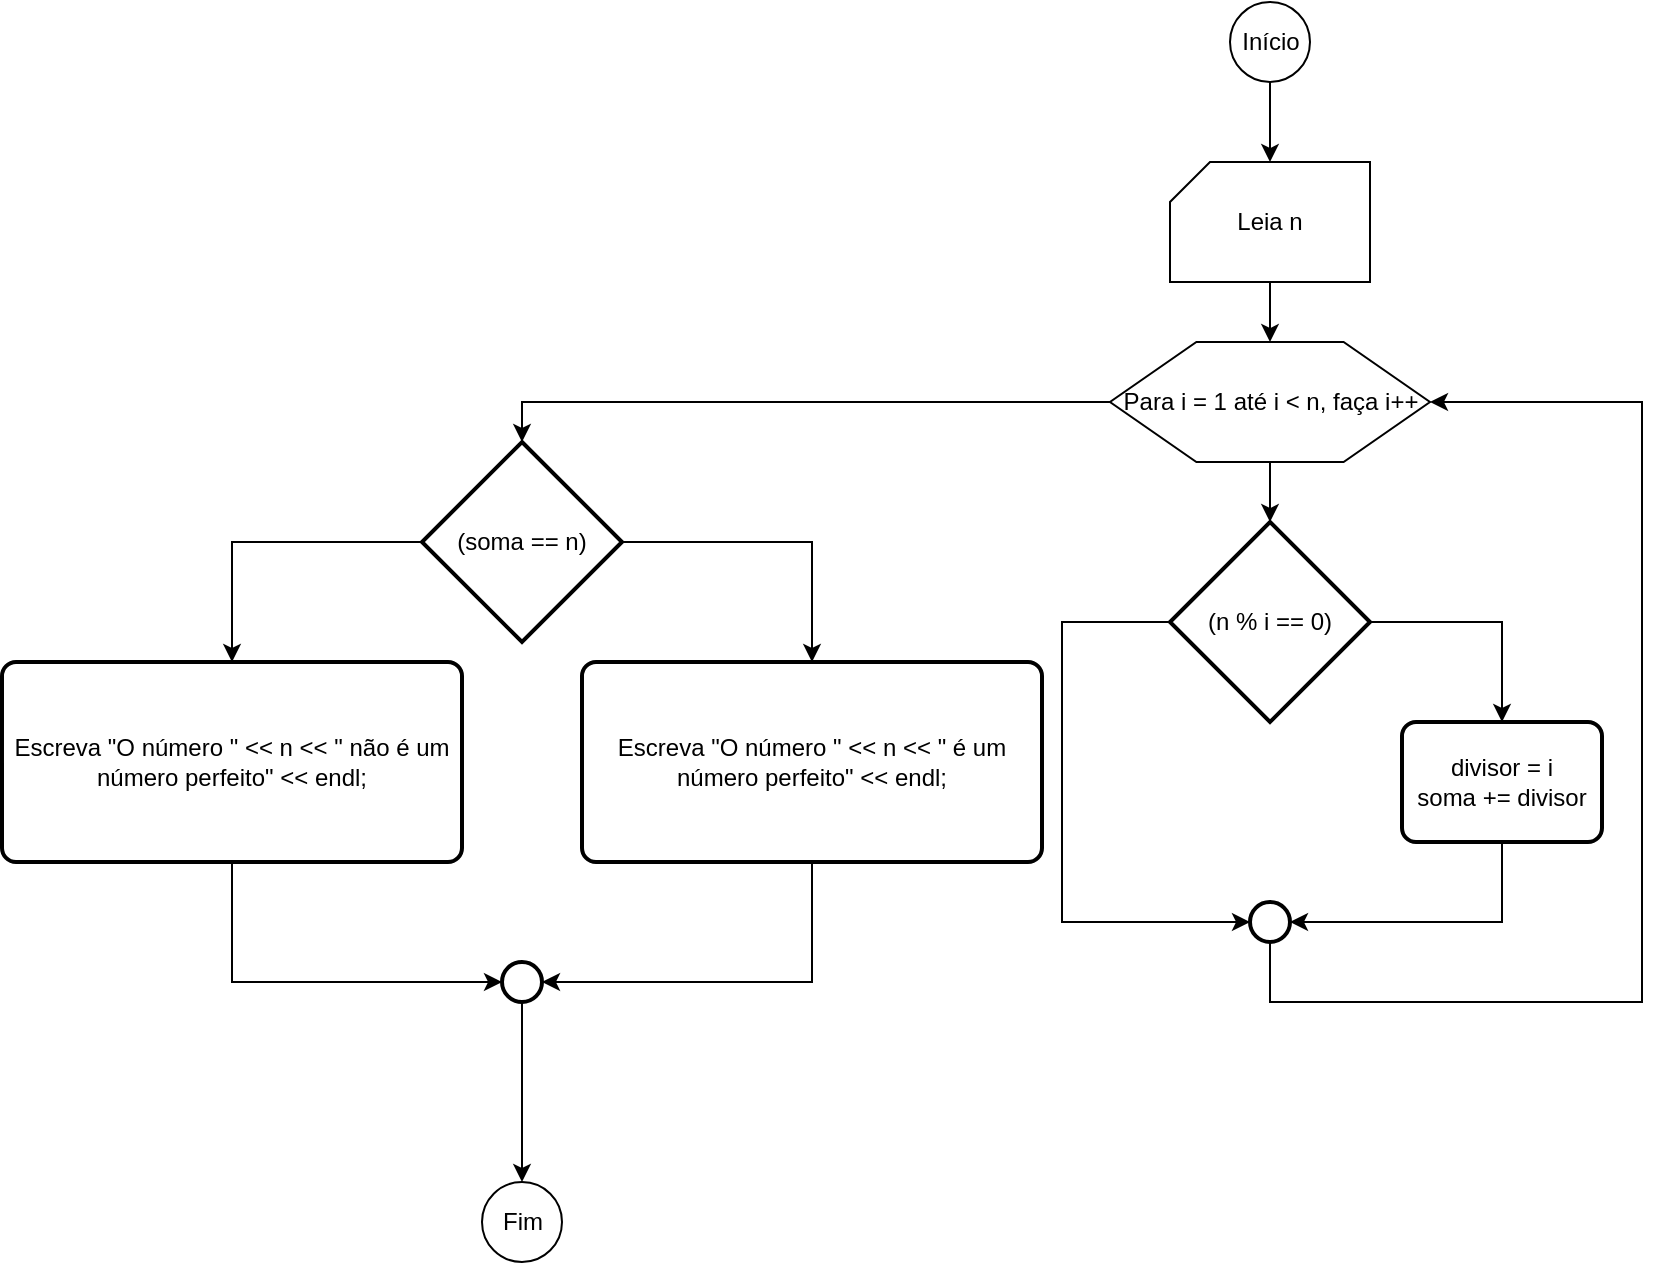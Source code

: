 <mxfile version="18.0.6" type="device"><diagram id="cA1vX4G6LnL0g_Zayi7O" name="Página-1"><mxGraphModel dx="2005" dy="721" grid="1" gridSize="10" guides="1" tooltips="1" connect="1" arrows="1" fold="1" page="1" pageScale="1" pageWidth="827" pageHeight="1169" math="0" shadow="0"><root><mxCell id="0"/><mxCell id="1" parent="0"/><mxCell id="2yFhu3WzO9XrruzzlHZ--3" value="" style="edgeStyle=orthogonalEdgeStyle;rounded=0;orthogonalLoop=1;jettySize=auto;html=1;" edge="1" parent="1" source="dvnRAYETFIJYGeoHaVG1-1"><mxGeometry relative="1" as="geometry"><mxPoint x="414" y="100" as="targetPoint"/></mxGeometry></mxCell><mxCell id="dvnRAYETFIJYGeoHaVG1-1" value="Início" style="verticalLabelPosition=middle;verticalAlign=middle;html=1;shape=mxgraph.flowchart.on-page_reference;labelPosition=center;align=center;" parent="1" vertex="1"><mxGeometry x="394" y="20" width="40" height="40" as="geometry"/></mxCell><mxCell id="2yFhu3WzO9XrruzzlHZ--35" value="" style="edgeStyle=orthogonalEdgeStyle;rounded=0;orthogonalLoop=1;jettySize=auto;html=1;" edge="1" parent="1" source="2yFhu3WzO9XrruzzlHZ--32" target="2yFhu3WzO9XrruzzlHZ--34"><mxGeometry relative="1" as="geometry"/></mxCell><mxCell id="2yFhu3WzO9XrruzzlHZ--32" value="Leia n" style="verticalLabelPosition=middle;verticalAlign=middle;html=1;shape=card;whiteSpace=wrap;size=20;arcSize=12;labelPosition=center;align=center;" vertex="1" parent="1"><mxGeometry x="364" y="100" width="100" height="60" as="geometry"/></mxCell><mxCell id="2yFhu3WzO9XrruzzlHZ--39" value="" style="edgeStyle=orthogonalEdgeStyle;rounded=0;orthogonalLoop=1;jettySize=auto;html=1;" edge="1" parent="1" source="2yFhu3WzO9XrruzzlHZ--34" target="2yFhu3WzO9XrruzzlHZ--36"><mxGeometry relative="1" as="geometry"/></mxCell><mxCell id="2yFhu3WzO9XrruzzlHZ--45" style="edgeStyle=orthogonalEdgeStyle;rounded=0;orthogonalLoop=1;jettySize=auto;html=1;entryX=0.5;entryY=0;entryDx=0;entryDy=0;entryPerimeter=0;" edge="1" parent="1" source="2yFhu3WzO9XrruzzlHZ--34" target="2yFhu3WzO9XrruzzlHZ--44"><mxGeometry relative="1" as="geometry"/></mxCell><mxCell id="2yFhu3WzO9XrruzzlHZ--34" value="Para i = 1 até i &amp;lt; n, faça i++" style="verticalLabelPosition=middle;verticalAlign=middle;html=1;shape=hexagon;perimeter=hexagonPerimeter2;arcSize=6;size=0.27;labelPosition=center;align=center;" vertex="1" parent="1"><mxGeometry x="334" y="190" width="160" height="60" as="geometry"/></mxCell><mxCell id="2yFhu3WzO9XrruzzlHZ--38" style="edgeStyle=orthogonalEdgeStyle;rounded=0;orthogonalLoop=1;jettySize=auto;html=1;entryX=0.5;entryY=0;entryDx=0;entryDy=0;" edge="1" parent="1" source="2yFhu3WzO9XrruzzlHZ--36" target="2yFhu3WzO9XrruzzlHZ--37"><mxGeometry relative="1" as="geometry"/></mxCell><mxCell id="2yFhu3WzO9XrruzzlHZ--42" style="edgeStyle=orthogonalEdgeStyle;rounded=0;orthogonalLoop=1;jettySize=auto;html=1;entryX=0;entryY=0.5;entryDx=0;entryDy=0;entryPerimeter=0;" edge="1" parent="1" source="2yFhu3WzO9XrruzzlHZ--36" target="2yFhu3WzO9XrruzzlHZ--40"><mxGeometry relative="1" as="geometry"><Array as="points"><mxPoint x="310" y="330"/><mxPoint x="310" y="480"/></Array></mxGeometry></mxCell><mxCell id="2yFhu3WzO9XrruzzlHZ--36" value="(n % i == 0)" style="strokeWidth=2;html=1;shape=mxgraph.flowchart.decision;whiteSpace=wrap;" vertex="1" parent="1"><mxGeometry x="364" y="280" width="100" height="100" as="geometry"/></mxCell><mxCell id="2yFhu3WzO9XrruzzlHZ--41" style="edgeStyle=orthogonalEdgeStyle;rounded=0;orthogonalLoop=1;jettySize=auto;html=1;entryX=1;entryY=0.5;entryDx=0;entryDy=0;entryPerimeter=0;" edge="1" parent="1" source="2yFhu3WzO9XrruzzlHZ--37" target="2yFhu3WzO9XrruzzlHZ--40"><mxGeometry relative="1" as="geometry"><Array as="points"><mxPoint x="530" y="480"/></Array></mxGeometry></mxCell><mxCell id="2yFhu3WzO9XrruzzlHZ--37" value="divisor = i&lt;br&gt;soma += divisor" style="rounded=1;whiteSpace=wrap;html=1;absoluteArcSize=1;arcSize=14;strokeWidth=2;" vertex="1" parent="1"><mxGeometry x="480" y="380" width="100" height="60" as="geometry"/></mxCell><mxCell id="2yFhu3WzO9XrruzzlHZ--43" style="edgeStyle=orthogonalEdgeStyle;rounded=0;orthogonalLoop=1;jettySize=auto;html=1;entryX=1;entryY=0.5;entryDx=0;entryDy=0;" edge="1" parent="1" source="2yFhu3WzO9XrruzzlHZ--40" target="2yFhu3WzO9XrruzzlHZ--34"><mxGeometry relative="1" as="geometry"><Array as="points"><mxPoint x="414" y="520"/><mxPoint x="600" y="520"/><mxPoint x="600" y="220"/></Array></mxGeometry></mxCell><mxCell id="2yFhu3WzO9XrruzzlHZ--40" value="" style="strokeWidth=2;html=1;shape=mxgraph.flowchart.start_2;whiteSpace=wrap;" vertex="1" parent="1"><mxGeometry x="404" y="470.0" width="20" height="20" as="geometry"/></mxCell><mxCell id="2yFhu3WzO9XrruzzlHZ--47" style="edgeStyle=orthogonalEdgeStyle;rounded=0;orthogonalLoop=1;jettySize=auto;html=1;entryX=0.5;entryY=0;entryDx=0;entryDy=0;" edge="1" parent="1" source="2yFhu3WzO9XrruzzlHZ--44" target="2yFhu3WzO9XrruzzlHZ--46"><mxGeometry relative="1" as="geometry"><Array as="points"><mxPoint x="185" y="290"/></Array></mxGeometry></mxCell><mxCell id="2yFhu3WzO9XrruzzlHZ--49" style="edgeStyle=orthogonalEdgeStyle;rounded=0;orthogonalLoop=1;jettySize=auto;html=1;entryX=0.5;entryY=0;entryDx=0;entryDy=0;" edge="1" parent="1" source="2yFhu3WzO9XrruzzlHZ--44" target="2yFhu3WzO9XrruzzlHZ--48"><mxGeometry relative="1" as="geometry"><Array as="points"><mxPoint x="-105" y="290"/></Array></mxGeometry></mxCell><mxCell id="2yFhu3WzO9XrruzzlHZ--44" value="(soma == n)" style="strokeWidth=2;html=1;shape=mxgraph.flowchart.decision;whiteSpace=wrap;" vertex="1" parent="1"><mxGeometry x="-10" y="240" width="100" height="100" as="geometry"/></mxCell><mxCell id="2yFhu3WzO9XrruzzlHZ--52" style="edgeStyle=orthogonalEdgeStyle;rounded=0;orthogonalLoop=1;jettySize=auto;html=1;entryX=1;entryY=0.5;entryDx=0;entryDy=0;entryPerimeter=0;" edge="1" parent="1" source="2yFhu3WzO9XrruzzlHZ--46" target="2yFhu3WzO9XrruzzlHZ--50"><mxGeometry relative="1" as="geometry"><Array as="points"><mxPoint x="185" y="510"/></Array></mxGeometry></mxCell><mxCell id="2yFhu3WzO9XrruzzlHZ--46" value="Escreva &quot;O número &quot; &amp;lt;&amp;lt; n &amp;lt;&amp;lt; &quot; é um número perfeito&quot; &amp;lt;&amp;lt; endl;" style="rounded=1;whiteSpace=wrap;html=1;absoluteArcSize=1;arcSize=14;strokeWidth=2;" vertex="1" parent="1"><mxGeometry x="70" y="350" width="230" height="100" as="geometry"/></mxCell><mxCell id="2yFhu3WzO9XrruzzlHZ--51" style="edgeStyle=orthogonalEdgeStyle;rounded=0;orthogonalLoop=1;jettySize=auto;html=1;entryX=0;entryY=0.5;entryDx=0;entryDy=0;entryPerimeter=0;" edge="1" parent="1" source="2yFhu3WzO9XrruzzlHZ--48" target="2yFhu3WzO9XrruzzlHZ--50"><mxGeometry relative="1" as="geometry"><Array as="points"><mxPoint x="-105" y="510"/></Array></mxGeometry></mxCell><mxCell id="2yFhu3WzO9XrruzzlHZ--48" value="Escreva &quot;O número &quot; &amp;lt;&amp;lt; n &amp;lt;&amp;lt; &quot; não é um número perfeito&quot; &amp;lt;&amp;lt; endl;" style="rounded=1;whiteSpace=wrap;html=1;absoluteArcSize=1;arcSize=14;strokeWidth=2;" vertex="1" parent="1"><mxGeometry x="-220" y="350" width="230" height="100" as="geometry"/></mxCell><mxCell id="2yFhu3WzO9XrruzzlHZ--54" value="" style="edgeStyle=orthogonalEdgeStyle;rounded=0;orthogonalLoop=1;jettySize=auto;html=1;" edge="1" parent="1" source="2yFhu3WzO9XrruzzlHZ--50" target="2yFhu3WzO9XrruzzlHZ--53"><mxGeometry relative="1" as="geometry"/></mxCell><mxCell id="2yFhu3WzO9XrruzzlHZ--50" value="" style="strokeWidth=2;html=1;shape=mxgraph.flowchart.start_2;whiteSpace=wrap;" vertex="1" parent="1"><mxGeometry x="30" y="500.0" width="20" height="20" as="geometry"/></mxCell><mxCell id="2yFhu3WzO9XrruzzlHZ--53" value="Fim" style="verticalLabelPosition=middle;verticalAlign=middle;html=1;shape=mxgraph.flowchart.on-page_reference;labelPosition=center;align=center;" vertex="1" parent="1"><mxGeometry x="20" y="610" width="40" height="40" as="geometry"/></mxCell></root></mxGraphModel></diagram></mxfile>